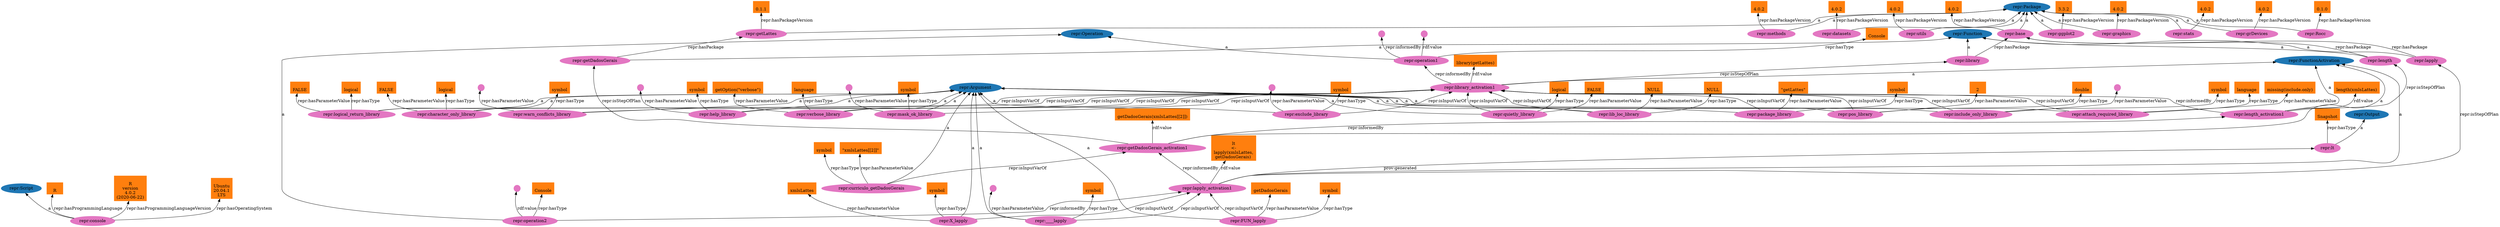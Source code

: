 digraph G {
  rankdir=BT
  node[style="filled" height=.3]
"https://w3id.org/reproduceme#Script" [fillcolor="#1f77b4" color="#1f77b4" label="repr:Script"]
"https://w3id.org/reproduceme#FunctionActivation" [fillcolor="#1f77b4" color="#1f77b4" label="repr:FunctionActivation"]
"https://w3id.org/reproduceme#Output" [fillcolor="#1f77b4" color="#1f77b4" label="repr:Output"]
"https://w3id.org/reproduceme#Operation" [fillcolor="#1f77b4" color="#1f77b4" label="repr:Operation"]
"https://w3id.org/reproduceme#Argument" [fillcolor="#1f77b4" color="#1f77b4" label="repr:Argument"]
"https://w3id.org/reproduceme#Function" [fillcolor="#1f77b4" color="#1f77b4" label="repr:Function"]
"https://w3id.org/reproduceme#Package" [fillcolor="#1f77b4" color="#1f77b4" label="repr:Package"]
"https://w3id.org/reproduceme#operation2" [fillcolor="#e377c2" color="#e377c2" label="repr:operation2"]
"https://w3id.org/reproduceme#getLattes" [fillcolor="#e377c2" color="#e377c2" label="repr:getLattes"]
"https://w3id.org/reproduceme#lapply_activation1" [fillcolor="#e377c2" color="#e377c2" label="repr:lapply_activation1"]
"https://w3id.org/reproduceme#methods" [fillcolor="#e377c2" color="#e377c2" label="repr:methods"]
"https://w3id.org/reproduceme#lt" [fillcolor="#e377c2" color="#e377c2" label="repr:lt"]
"https://w3id.org/reproduceme#library_activation1" [fillcolor="#e377c2" color="#e377c2" label="repr:library_activation1"]
"https://w3id.org/reproduceme#operation1" [fillcolor="#e377c2" color="#e377c2" label="repr:operation1"]
"https://w3id.org/reproduceme#attach_required_library" [fillcolor="#e377c2" color="#e377c2" label="repr:attach_required_library"]
"https://w3id.org/reproduceme#logical_return_library" [fillcolor="#e377c2" color="#e377c2" label="repr:logical_return_library"]
"https://w3id.org/reproduceme#character_only_library" [fillcolor="#e377c2" color="#e377c2" label="repr:character_only_library"]
"https://w3id.org/reproduceme#datasets" [fillcolor="#e377c2" color="#e377c2" label="repr:datasets"]
"f6a82f8f9d52945eb990533eb7ccd6816b4" [fillcolor="#e377c2" color="#e377c2" label="" shape="circle"]
"https://w3id.org/reproduceme#library" [fillcolor="#e377c2" color="#e377c2" label="repr:library"]
"https://w3id.org/reproduceme#base" [fillcolor="#e377c2" color="#e377c2" label="repr:base"]
"https://w3id.org/reproduceme#console" [fillcolor="#e377c2" color="#e377c2" label="repr:console"]
"f6a82f8f9d52945eb990533eb7ccd6816b1" [fillcolor="#e377c2" color="#e377c2" label="" shape="circle"]
"https://w3id.org/reproduceme#utils" [fillcolor="#e377c2" color="#e377c2" label="repr:utils"]
"https://w3id.org/reproduceme#warn_conflicts_library" [fillcolor="#e377c2" color="#e377c2" label="repr:warn_conflicts_library"]
"https://w3id.org/reproduceme#length_activation1" [fillcolor="#e377c2" color="#e377c2" label="repr:length_activation1"]
"f6a82f8f9d52945eb990533eb7ccd6816b8" [fillcolor="#e377c2" color="#e377c2" label="" shape="circle"]
"https://w3id.org/reproduceme#graphics" [fillcolor="#e377c2" color="#e377c2" label="repr:graphics"]
"https://w3id.org/reproduceme#getDadosGerais_activation1" [fillcolor="#e377c2" color="#e377c2" label="repr:getDadosGerais_activation1"]
"https://w3id.org/reproduceme#help_library" [fillcolor="#e377c2" color="#e377c2" label="repr:help_library"]
"https://w3id.org/reproduceme#verbose_library" [fillcolor="#e377c2" color="#e377c2" label="repr:verbose_library"]
"https://w3id.org/reproduceme#mask_ok_library" [fillcolor="#e377c2" color="#e377c2" label="repr:mask_ok_library"]
"https://w3id.org/reproduceme#lapply" [fillcolor="#e377c2" color="#e377c2" label="repr:lapply"]
"https://w3id.org/reproduceme#exclude_library" [fillcolor="#e377c2" color="#e377c2" label="repr:exclude_library"]
"https://w3id.org/reproduceme#getDadosGerais" [fillcolor="#e377c2" color="#e377c2" label="repr:getDadosGerais"]
"https://w3id.org/reproduceme#length" [fillcolor="#e377c2" color="#e377c2" label="repr:length"]
"https://w3id.org/reproduceme#grDevices" [fillcolor="#e377c2" color="#e377c2" label="repr:grDevices"]
"f6a82f8f9d52945eb990533eb7ccd6816b9" [fillcolor="#e377c2" color="#e377c2" label="" shape="circle"]
"f6a82f8f9d52945eb990533eb7ccd6816b7" [fillcolor="#e377c2" color="#e377c2" label="" shape="circle"]
"https://w3id.org/reproduceme#Rocc" [fillcolor="#e377c2" color="#e377c2" label="repr:Rocc"]
"f6a82f8f9d52945eb990533eb7ccd6816b3" [fillcolor="#e377c2" color="#e377c2" label="" shape="circle"]
"https://w3id.org/reproduceme#quietly_library" [fillcolor="#e377c2" color="#e377c2" label="repr:quietly_library"]
"f6a82f8f9d52945eb990533eb7ccd6816b5" [fillcolor="#e377c2" color="#e377c2" label="" shape="circle"]
"f6a82f8f9d52945eb990533eb7ccd6816b6" [fillcolor="#e377c2" color="#e377c2" label="" shape="circle"]
"https://w3id.org/reproduceme#X_lapply" [fillcolor="#e377c2" color="#e377c2" label="repr:X_lapply"]
"https://w3id.org/reproduceme#curriculo_getDadosGerais" [fillcolor="#e377c2" color="#e377c2" label="repr:curriculo_getDadosGerais"]
"https://w3id.org/reproduceme#____lapply" [fillcolor="#e377c2" color="#e377c2" label="repr:____lapply"]
"https://w3id.org/reproduceme#lib_loc_library" [fillcolor="#e377c2" color="#e377c2" label="repr:lib_loc_library"]
"https://w3id.org/reproduceme#ggplot2" [fillcolor="#e377c2" color="#e377c2" label="repr:ggplot2"]
"https://w3id.org/reproduceme#package_library" [fillcolor="#e377c2" color="#e377c2" label="repr:package_library"]
"https://w3id.org/reproduceme#pos_library" [fillcolor="#e377c2" color="#e377c2" label="repr:pos_library"]
"https://w3id.org/reproduceme#include_only_library" [fillcolor="#e377c2" color="#e377c2" label="repr:include_only_library"]
"f6a82f8f9d52945eb990533eb7ccd6816b2" [fillcolor="#e377c2" color="#e377c2" label="" shape="circle"]
"https://w3id.org/reproduceme#FUN_lapply" [fillcolor="#e377c2" color="#e377c2" label="repr:FUN_lapply"]
"https://w3id.org/reproduceme#stats" [fillcolor="#e377c2" color="#e377c2" label="repr:stats"]
"d66e5118d24042b584ce701a05d017a6" [fillcolor="#ff7f0e" color="#ff7f0e" label="\n4.0.2" shape="rect"]
"213a7c3d2ff54bc5af10e5a29b71f3c1" [fillcolor="#ff7f0e" color="#ff7f0e" label="\n0.1.1" shape="rect"]
"1ea2a744fe734f3e8280a79ec16b9925" [fillcolor="#ff7f0e" color="#ff7f0e" label="\nNULL" shape="rect"]
"1c72420d1f844d6c98eeeda6f2f25a87" [fillcolor="#ff7f0e" color="#ff7f0e" label="\ngetDadosGerais" shape="rect"]
"32e3a27692f84f32a7b51dd5f836683d" [fillcolor="#ff7f0e" color="#ff7f0e" label="\ngetOption(\"verbose\")" shape="rect"]
"d0e79c148cc34149b2425bc6d8ff88ea" [fillcolor="#ff7f0e" color="#ff7f0e" label="\n4.0.2" shape="rect"]
"2664908680024f919358c7c2f91538ee" [fillcolor="#ff7f0e" color="#ff7f0e" label="\nxmlsLattes" shape="rect"]
"ff1b14ec78be4d0a9c2fd01f95959a21" [fillcolor="#ff7f0e" color="#ff7f0e" label="\n4.0.2" shape="rect"]
"8520e0b5aa9e45cfa6596025788b48c6" [fillcolor="#ff7f0e" color="#ff7f0e" label="\n4.0.2" shape="rect"]
"b2c5d36479634358a1758c61912a95b7" [fillcolor="#ff7f0e" color="#ff7f0e" label="\nsymbol" shape="rect"]
"d3775016a8694b24b369bb9384e005e3" [fillcolor="#ff7f0e" color="#ff7f0e" label="\n0.1.0" shape="rect"]
"cb94de26e43e4093b33c98f2748833c4" [fillcolor="#ff7f0e" color="#ff7f0e" label="\n3.3.2" shape="rect"]
"685909a035414361ad5baf6b19a5ee0d" [fillcolor="#ff7f0e" color="#ff7f0e" label="\n4.0.2" shape="rect"]
"094a47acd80c4fe8895b0642cc4f64dd" [fillcolor="#ff7f0e" color="#ff7f0e" label="\n4.0.2" shape="rect"]
"326a427cef454aafaf72b942d7c61b62" [fillcolor="#ff7f0e" color="#ff7f0e" label="\nlibrary(getLattes)" shape="rect"]
"86151c24288e4fc4b37527ccb894f367" [fillcolor="#ff7f0e" color="#ff7f0e" label="\nsymbol" shape="rect"]
"856d1bfd85664ab3a2fc8e58a173e97f" [fillcolor="#ff7f0e" color="#ff7f0e" label="\nlanguage" shape="rect"]
"a0032406c7ec4f3da2248b1d20e2ed97" [fillcolor="#ff7f0e" color="#ff7f0e" label="\nConsole" shape="rect"]
"c63ae05069824d399fad6033021e273d" [fillcolor="#ff7f0e" color="#ff7f0e" label="\nlogical" shape="rect"]
"bab43d6c5b284e9a85af30ff221504f3" [fillcolor="#ff7f0e" color="#ff7f0e" label="\nsymbol" shape="rect"]
"2f5748df6d3844ffaf0d55397570cacb" [fillcolor="#ff7f0e" color="#ff7f0e" label="\nSnapshot" shape="rect"]
"ec406fa5bfed4958a197c0d280bd8616" [fillcolor="#ff7f0e" color="#ff7f0e" label="\nR" shape="rect"]
"83ef2bc162764f9c82ed3ffdd607c453" [fillcolor="#ff7f0e" color="#ff7f0e" label="\nsymbol" shape="rect"]
"838de8f53f714b188bfb2a0599ae8f54" [fillcolor="#ff7f0e" color="#ff7f0e" label="\nFALSE" shape="rect"]
"c3afa4929d564a34b4ca549bd0eb69b1" [fillcolor="#ff7f0e" color="#ff7f0e" label="\nsymbol" shape="rect"]
"d7dbc516009b427a83cf17bd41778658" [fillcolor="#ff7f0e" color="#ff7f0e" label="\nsymbol" shape="rect"]
"8463e3afdc354906b91a91dc3c13fce1" [fillcolor="#ff7f0e" color="#ff7f0e" label="\nR\nversion\n4.0.2\n(2020-06-22)" shape="rect"]
"dd9600e1cba545108f5f543886c64dfe" [fillcolor="#ff7f0e" color="#ff7f0e" label="\n2" shape="rect"]
"0595bda35c5848cfa34c64bc98cb7b81" [fillcolor="#ff7f0e" color="#ff7f0e" label="\nUbuntu\n20.04.1\n  LTS  " shape="rect"]
"482fc8808d5d4833a5025cfef5e57832" [fillcolor="#ff7f0e" color="#ff7f0e" label="\n\"getLattes\"" shape="rect"]
"4788a6887dea417694c6cfab9138dda8" [fillcolor="#ff7f0e" color="#ff7f0e" label="\nlength(xmlsLattes)" shape="rect"]
"2eedc4b6a7174fab98d6b99933925956" [fillcolor="#ff7f0e" color="#ff7f0e" label="\nlanguage" shape="rect"]
"1fc912f27c674a4abfc64c4c7081a8de" [fillcolor="#ff7f0e" color="#ff7f0e" label="\n4.0.2" shape="rect"]
"e7bd9b1e13724297b662b1294f0d2f48" [fillcolor="#ff7f0e" color="#ff7f0e" label="\nlt\n<-\nlapply(xmlsLattes,\n getDadosGerais)  " shape="rect"]
"0326f8db3bc34e97ab220d75d5c344cc" [fillcolor="#ff7f0e" color="#ff7f0e" label="\nsymbol" shape="rect"]
"4bd86791ad0a4c86833da6b1146e04da" [fillcolor="#ff7f0e" color="#ff7f0e" label="\ngetDadosGerais(xmlsLattes[[2]])" shape="rect"]
"baa3e8cf596d49ca9a6b339d07f5140d" [fillcolor="#ff7f0e" color="#ff7f0e" label="\n\"xmlsLattes[[2]]\"" shape="rect"]
"9212ff33237a4c0898041c901b3f4b86" [fillcolor="#ff7f0e" color="#ff7f0e" label="\nsymbol" shape="rect"]
"984869d3aba84deab39b657524eef6c1" [fillcolor="#ff7f0e" color="#ff7f0e" label="\nFALSE" shape="rect"]
"754534c7d7794edca22677a1e25fa4ec" [fillcolor="#ff7f0e" color="#ff7f0e" label="\nlogical" shape="rect"]
"56a4f0b5eb9148e08599d8fc27febf4e" [fillcolor="#ff7f0e" color="#ff7f0e" label="\nNULL" shape="rect"]
"9805d1533e3544a286122b8ddb83d8ef" [fillcolor="#ff7f0e" color="#ff7f0e" label="\nmissing(include.only)" shape="rect"]
"fd6d98c01edf4813837ea61d893b0cd8" [fillcolor="#ff7f0e" color="#ff7f0e" label="\nFALSE" shape="rect"]
"79fbbfc91e8e43629eed8f99c7a6cda8" [fillcolor="#ff7f0e" color="#ff7f0e" label="\ndouble" shape="rect"]
"fd62438e37e6476faef8411ec2c97e03" [fillcolor="#ff7f0e" color="#ff7f0e" label="\nsymbol" shape="rect"]
"a1f5889fd0e54d04b1c5464254529d34" [fillcolor="#ff7f0e" color="#ff7f0e" label="\nlogical" shape="rect"]
"acbf8e1aec2440c5b56ac395deeaad21" [fillcolor="#ff7f0e" color="#ff7f0e" label="\nsymbol" shape="rect"]
"7f08ad922d9a45bf9618843732b9a272" [fillcolor="#ff7f0e" color="#ff7f0e" label="\nConsole" shape="rect"]
  "https://w3id.org/reproduceme#lib_loc_library" -> "56a4f0b5eb9148e08599d8fc27febf4e" [label="repr:hasType"]
  "https://w3id.org/reproduceme#X_lapply" -> "https://w3id.org/reproduceme#Argument" [label="a"]
  "https://w3id.org/reproduceme#operation2" -> "https://w3id.org/reproduceme#Operation" [label="a"]
  "https://w3id.org/reproduceme#warn_conflicts_library" -> "https://w3id.org/reproduceme#library_activation1" [label="repr:isInputVarOf"]
  "https://w3id.org/reproduceme#lib_loc_library" -> "https://w3id.org/reproduceme#library_activation1" [label="repr:isInputVarOf"]
  "https://w3id.org/reproduceme#getLattes" -> "https://w3id.org/reproduceme#Package" [label="a"]
  "https://w3id.org/reproduceme#library_activation1" -> "https://w3id.org/reproduceme#operation1" [label="repr:informedBy"]
  "https://w3id.org/reproduceme#Rocc" -> "d3775016a8694b24b369bb9384e005e3" [label="repr:hasPackageVersion"]
  "https://w3id.org/reproduceme#quietly_library" -> "https://w3id.org/reproduceme#library_activation1" [label="repr:isInputVarOf"]
  "https://w3id.org/reproduceme#FUN_lapply" -> "https://w3id.org/reproduceme#Argument" [label="a"]
  "https://w3id.org/reproduceme#lapply_activation1" -> "https://w3id.org/reproduceme#FunctionActivation" [label="a"]
  "https://w3id.org/reproduceme#getDadosGerais_activation1" -> "4bd86791ad0a4c86833da6b1146e04da" [label="rdf:value"]
  "https://w3id.org/reproduceme#____lapply" -> "https://w3id.org/reproduceme#lapply_activation1" [label="repr:isInputVarOf"]
  "https://w3id.org/reproduceme#console" -> "8463e3afdc354906b91a91dc3c13fce1" [label="repr:hasProgrammingLanguageVersion"]
  "https://w3id.org/reproduceme#pos_library" -> "https://w3id.org/reproduceme#Argument" [label="a"]
  "https://w3id.org/reproduceme#verbose_library" -> "https://w3id.org/reproduceme#Argument" [label="a"]
  "https://w3id.org/reproduceme#graphics" -> "1fc912f27c674a4abfc64c4c7081a8de" [label="repr:hasPackageVersion"]
  "https://w3id.org/reproduceme#getDadosGerais_activation1" -> "https://w3id.org/reproduceme#length_activation1" [label="repr:informedBy"]
  "https://w3id.org/reproduceme#pos_library" -> "https://w3id.org/reproduceme#library_activation1" [label="repr:isInputVarOf"]
  "https://w3id.org/reproduceme#operation1" -> "a0032406c7ec4f3da2248b1d20e2ed97" [label="repr:hasType"]
  "https://w3id.org/reproduceme#____lapply" -> "f6a82f8f9d52945eb990533eb7ccd6816b1" [label="repr:hasParameterValue"]
  "https://w3id.org/reproduceme#getLattes" -> "213a7c3d2ff54bc5af10e5a29b71f3c1" [label="repr:hasPackageVersion"]
  "https://w3id.org/reproduceme#getDadosGerais" -> "https://w3id.org/reproduceme#getLattes" [label="repr:hasPackage"]
  "https://w3id.org/reproduceme#include_only_library" -> "f6a82f8f9d52945eb990533eb7ccd6816b4" [label="repr:hasParameterValue"]
  "https://w3id.org/reproduceme#mask_ok_library" -> "bab43d6c5b284e9a85af30ff221504f3" [label="repr:hasType"]
  "https://w3id.org/reproduceme#mask_ok_library" -> "f6a82f8f9d52945eb990533eb7ccd6816b5" [label="repr:hasParameterValue"]
  "https://w3id.org/reproduceme#stats" -> "https://w3id.org/reproduceme#Package" [label="a"]
  "https://w3id.org/reproduceme#verbose_library" -> "2eedc4b6a7174fab98d6b99933925956" [label="repr:hasType"]
  "https://w3id.org/reproduceme#operation1" -> "https://w3id.org/reproduceme#Operation" [label="a"]
  "https://w3id.org/reproduceme#curriculo_getDadosGerais" -> "https://w3id.org/reproduceme#Argument" [label="a"]
  "https://w3id.org/reproduceme#quietly_library" -> "fd6d98c01edf4813837ea61d893b0cd8" [label="repr:hasParameterValue"]
  "https://w3id.org/reproduceme#character_only_library" -> "https://w3id.org/reproduceme#library_activation1" [label="repr:isInputVarOf"]
  "https://w3id.org/reproduceme#length_activation1" -> "https://w3id.org/reproduceme#FunctionActivation" [label="a"]
  "https://w3id.org/reproduceme#lapply_activation1" -> "https://w3id.org/reproduceme#lt" [label="prov:generated"]
  "https://w3id.org/reproduceme#help_library" -> "f6a82f8f9d52945eb990533eb7ccd6816b3" [label="repr:hasParameterValue"]
  "https://w3id.org/reproduceme#library" -> "https://w3id.org/reproduceme#Function" [label="a"]
  "https://w3id.org/reproduceme#help_library" -> "https://w3id.org/reproduceme#library_activation1" [label="repr:isInputVarOf"]
  "https://w3id.org/reproduceme#____lapply" -> "https://w3id.org/reproduceme#Argument" [label="a"]
  "https://w3id.org/reproduceme#console" -> "ec406fa5bfed4958a197c0d280bd8616" [label="repr:hasProgrammingLanguage"]
  "https://w3id.org/reproduceme#grDevices" -> "ff1b14ec78be4d0a9c2fd01f95959a21" [label="repr:hasPackageVersion"]
  "https://w3id.org/reproduceme#X_lapply" -> "9212ff33237a4c0898041c901b3f4b86" [label="repr:hasType"]
  "https://w3id.org/reproduceme#lib_loc_library" -> "1ea2a744fe734f3e8280a79ec16b9925" [label="repr:hasParameterValue"]
  "https://w3id.org/reproduceme#logical_return_library" -> "754534c7d7794edca22677a1e25fa4ec" [label="repr:hasType"]
  "https://w3id.org/reproduceme#length" -> "https://w3id.org/reproduceme#Function" [label="a"]
  "https://w3id.org/reproduceme#stats" -> "8520e0b5aa9e45cfa6596025788b48c6" [label="repr:hasPackageVersion"]
  "https://w3id.org/reproduceme#console" -> "https://w3id.org/reproduceme#Script" [label="a"]
  "https://w3id.org/reproduceme#ggplot2" -> "https://w3id.org/reproduceme#Package" [label="a"]
  "https://w3id.org/reproduceme#package_library" -> "482fc8808d5d4833a5025cfef5e57832" [label="repr:hasParameterValue"]
  "https://w3id.org/reproduceme#graphics" -> "https://w3id.org/reproduceme#Package" [label="a"]
  "https://w3id.org/reproduceme#lapply_activation1" -> "https://w3id.org/reproduceme#getDadosGerais_activation1" [label="repr:informedBy"]
  "https://w3id.org/reproduceme#X_lapply" -> "2664908680024f919358c7c2f91538ee" [label="repr:hasParameterValue"]
  "https://w3id.org/reproduceme#curriculo_getDadosGerais" -> "https://w3id.org/reproduceme#getDadosGerais_activation1" [label="repr:isInputVarOf"]
  "https://w3id.org/reproduceme#attach_required_library" -> "856d1bfd85664ab3a2fc8e58a173e97f" [label="repr:hasType"]
  "https://w3id.org/reproduceme#warn_conflicts_library" -> "f6a82f8f9d52945eb990533eb7ccd6816b9" [label="repr:hasParameterValue"]
  "https://w3id.org/reproduceme#operation2" -> "https://w3id.org/reproduceme#lapply_activation1" [label="repr:informedBy"]
  "https://w3id.org/reproduceme#character_only_library" -> "838de8f53f714b188bfb2a0599ae8f54" [label="repr:hasParameterValue"]
  "https://w3id.org/reproduceme#verbose_library" -> "https://w3id.org/reproduceme#library_activation1" [label="repr:isInputVarOf"]
  "https://w3id.org/reproduceme#pos_library" -> "79fbbfc91e8e43629eed8f99c7a6cda8" [label="repr:hasType"]
  "https://w3id.org/reproduceme#warn_conflicts_library" -> "https://w3id.org/reproduceme#Argument" [label="a"]
  "https://w3id.org/reproduceme#package_library" -> "acbf8e1aec2440c5b56ac395deeaad21" [label="repr:hasType"]
  "https://w3id.org/reproduceme#____lapply" -> "c3afa4929d564a34b4ca549bd0eb69b1" [label="repr:hasType"]
  "https://w3id.org/reproduceme#include_only_library" -> "https://w3id.org/reproduceme#Argument" [label="a"]
  "https://w3id.org/reproduceme#curriculo_getDadosGerais" -> "baa3e8cf596d49ca9a6b339d07f5140d" [label="repr:hasParameterValue"]
  "https://w3id.org/reproduceme#character_only_library" -> "https://w3id.org/reproduceme#Argument" [label="a"]
  "https://w3id.org/reproduceme#operation2" -> "f6a82f8f9d52945eb990533eb7ccd6816b8" [label="rdf:value"]
  "https://w3id.org/reproduceme#warn_conflicts_library" -> "0326f8db3bc34e97ab220d75d5c344cc" [label="repr:hasType"]
  "https://w3id.org/reproduceme#mask_ok_library" -> "https://w3id.org/reproduceme#Argument" [label="a"]
  "https://w3id.org/reproduceme#lapply_activation1" -> "https://w3id.org/reproduceme#lapply" [label="repr:isStepOfPlan"]
  "https://w3id.org/reproduceme#exclude_library" -> "https://w3id.org/reproduceme#Argument" [label="a"]
  "https://w3id.org/reproduceme#mask_ok_library" -> "https://w3id.org/reproduceme#library_activation1" [label="repr:isInputVarOf"]
  "https://w3id.org/reproduceme#exclude_library" -> "https://w3id.org/reproduceme#library_activation1" [label="repr:isInputVarOf"]
  "https://w3id.org/reproduceme#exclude_library" -> "fd62438e37e6476faef8411ec2c97e03" [label="repr:hasType"]
  "https://w3id.org/reproduceme#library_activation1" -> "https://w3id.org/reproduceme#FunctionActivation" [label="a"]
  "https://w3id.org/reproduceme#attach_required_library" -> "https://w3id.org/reproduceme#Argument" [label="a"]
  "https://w3id.org/reproduceme#operation2" -> "7f08ad922d9a45bf9618843732b9a272" [label="repr:hasType"]
  "https://w3id.org/reproduceme#FUN_lapply" -> "d7dbc516009b427a83cf17bd41778658" [label="repr:hasType"]
  "https://w3id.org/reproduceme#lapply_activation1" -> "e7bd9b1e13724297b662b1294f0d2f48" [label="rdf:value"]
  "https://w3id.org/reproduceme#attach_required_library" -> "https://w3id.org/reproduceme#library_activation1" [label="repr:isInputVarOf"]
  "https://w3id.org/reproduceme#datasets" -> "685909a035414361ad5baf6b19a5ee0d" [label="repr:hasPackageVersion"]
  "https://w3id.org/reproduceme#curriculo_getDadosGerais" -> "b2c5d36479634358a1758c61912a95b7" [label="repr:hasType"]
  "https://w3id.org/reproduceme#operation1" -> "f6a82f8f9d52945eb990533eb7ccd6816b6" [label="rdf:value"]
  "https://w3id.org/reproduceme#lapply" -> "https://w3id.org/reproduceme#base" [label="repr:hasPackage"]
  "https://w3id.org/reproduceme#character_only_library" -> "a1f5889fd0e54d04b1c5464254529d34" [label="repr:hasType"]
  "https://w3id.org/reproduceme#Rocc" -> "https://w3id.org/reproduceme#Package" [label="a"]
  "https://w3id.org/reproduceme#logical_return_library" -> "https://w3id.org/reproduceme#Argument" [label="a"]
  "https://w3id.org/reproduceme#library_activation1" -> "https://w3id.org/reproduceme#library" [label="repr:isStepOfPlan"]
  "https://w3id.org/reproduceme#ggplot2" -> "cb94de26e43e4093b33c98f2748833c4" [label="repr:hasPackageVersion"]
  "https://w3id.org/reproduceme#logical_return_library" -> "https://w3id.org/reproduceme#library_activation1" [label="repr:isInputVarOf"]
  "https://w3id.org/reproduceme#length_activation1" -> "https://w3id.org/reproduceme#library_activation1" [label="repr:informedBy"]
  "https://w3id.org/reproduceme#base" -> "https://w3id.org/reproduceme#Package" [label="a"]
  "https://w3id.org/reproduceme#attach_required_library" -> "9805d1533e3544a286122b8ddb83d8ef" [label="repr:hasParameterValue"]
  "https://w3id.org/reproduceme#library" -> "https://w3id.org/reproduceme#base" [label="repr:hasPackage"]
  "https://w3id.org/reproduceme#methods" -> "d66e5118d24042b584ce701a05d017a6" [label="repr:hasPackageVersion"]
  "https://w3id.org/reproduceme#FUN_lapply" -> "1c72420d1f844d6c98eeeda6f2f25a87" [label="repr:hasParameterValue"]
  "https://w3id.org/reproduceme#operation1" -> "f6a82f8f9d52945eb990533eb7ccd6816b7" [label="repr:informedBy"]
  "https://w3id.org/reproduceme#grDevices" -> "https://w3id.org/reproduceme#Package" [label="a"]
  "https://w3id.org/reproduceme#lt" -> "2f5748df6d3844ffaf0d55397570cacb" [label="repr:hasType"]
  "https://w3id.org/reproduceme#utils" -> "d0e79c148cc34149b2425bc6d8ff88ea" [label="repr:hasPackageVersion"]
  "https://w3id.org/reproduceme#getDadosGerais_activation1" -> "https://w3id.org/reproduceme#getDadosGerais" [label="repr:isStepOfPlan"]
  "https://w3id.org/reproduceme#package_library" -> "https://w3id.org/reproduceme#library_activation1" [label="repr:isInputVarOf"]
  "https://w3id.org/reproduceme#methods" -> "https://w3id.org/reproduceme#Package" [label="a"]
  "https://w3id.org/reproduceme#include_only_library" -> "86151c24288e4fc4b37527ccb894f367" [label="repr:hasType"]
  "https://w3id.org/reproduceme#quietly_library" -> "https://w3id.org/reproduceme#Argument" [label="a"]
  "https://w3id.org/reproduceme#length_activation1" -> "4788a6887dea417694c6cfab9138dda8" [label="rdf:value"]
  "https://w3id.org/reproduceme#console" -> "0595bda35c5848cfa34c64bc98cb7b81" [label="repr:hasOperatingSystem"]
  "https://w3id.org/reproduceme#getDadosGerais" -> "https://w3id.org/reproduceme#Function" [label="a"]
  "https://w3id.org/reproduceme#include_only_library" -> "https://w3id.org/reproduceme#library_activation1" [label="repr:isInputVarOf"]
  "https://w3id.org/reproduceme#getDadosGerais_activation1" -> "https://w3id.org/reproduceme#FunctionActivation" [label="a"]
  "https://w3id.org/reproduceme#help_library" -> "83ef2bc162764f9c82ed3ffdd607c453" [label="repr:hasType"]
  "https://w3id.org/reproduceme#library_activation1" -> "326a427cef454aafaf72b942d7c61b62" [label="rdf:value"]
  "https://w3id.org/reproduceme#length_activation1" -> "https://w3id.org/reproduceme#length" [label="repr:isStepOfPlan"]
  "https://w3id.org/reproduceme#X_lapply" -> "https://w3id.org/reproduceme#lapply_activation1" [label="repr:isInputVarOf"]
  "https://w3id.org/reproduceme#datasets" -> "https://w3id.org/reproduceme#Package" [label="a"]
  "https://w3id.org/reproduceme#quietly_library" -> "c63ae05069824d399fad6033021e273d" [label="repr:hasType"]
  "https://w3id.org/reproduceme#FUN_lapply" -> "https://w3id.org/reproduceme#lapply_activation1" [label="repr:isInputVarOf"]
  "https://w3id.org/reproduceme#verbose_library" -> "32e3a27692f84f32a7b51dd5f836683d" [label="repr:hasParameterValue"]
  "https://w3id.org/reproduceme#exclude_library" -> "f6a82f8f9d52945eb990533eb7ccd6816b2" [label="repr:hasParameterValue"]
  "https://w3id.org/reproduceme#lapply" -> "https://w3id.org/reproduceme#Function" [label="a"]
  "https://w3id.org/reproduceme#lib_loc_library" -> "https://w3id.org/reproduceme#Argument" [label="a"]
  "https://w3id.org/reproduceme#pos_library" -> "dd9600e1cba545108f5f543886c64dfe" [label="repr:hasParameterValue"]
  "https://w3id.org/reproduceme#logical_return_library" -> "984869d3aba84deab39b657524eef6c1" [label="repr:hasParameterValue"]
  "https://w3id.org/reproduceme#help_library" -> "https://w3id.org/reproduceme#Argument" [label="a"]
  "https://w3id.org/reproduceme#lt" -> "https://w3id.org/reproduceme#Output" [label="a"]
  "https://w3id.org/reproduceme#base" -> "094a47acd80c4fe8895b0642cc4f64dd" [label="repr:hasPackageVersion"]
  "https://w3id.org/reproduceme#package_library" -> "https://w3id.org/reproduceme#Argument" [label="a"]
  "https://w3id.org/reproduceme#length" -> "https://w3id.org/reproduceme#base" [label="repr:hasPackage"]
  "https://w3id.org/reproduceme#utils" -> "https://w3id.org/reproduceme#Package" [label="a"]
}